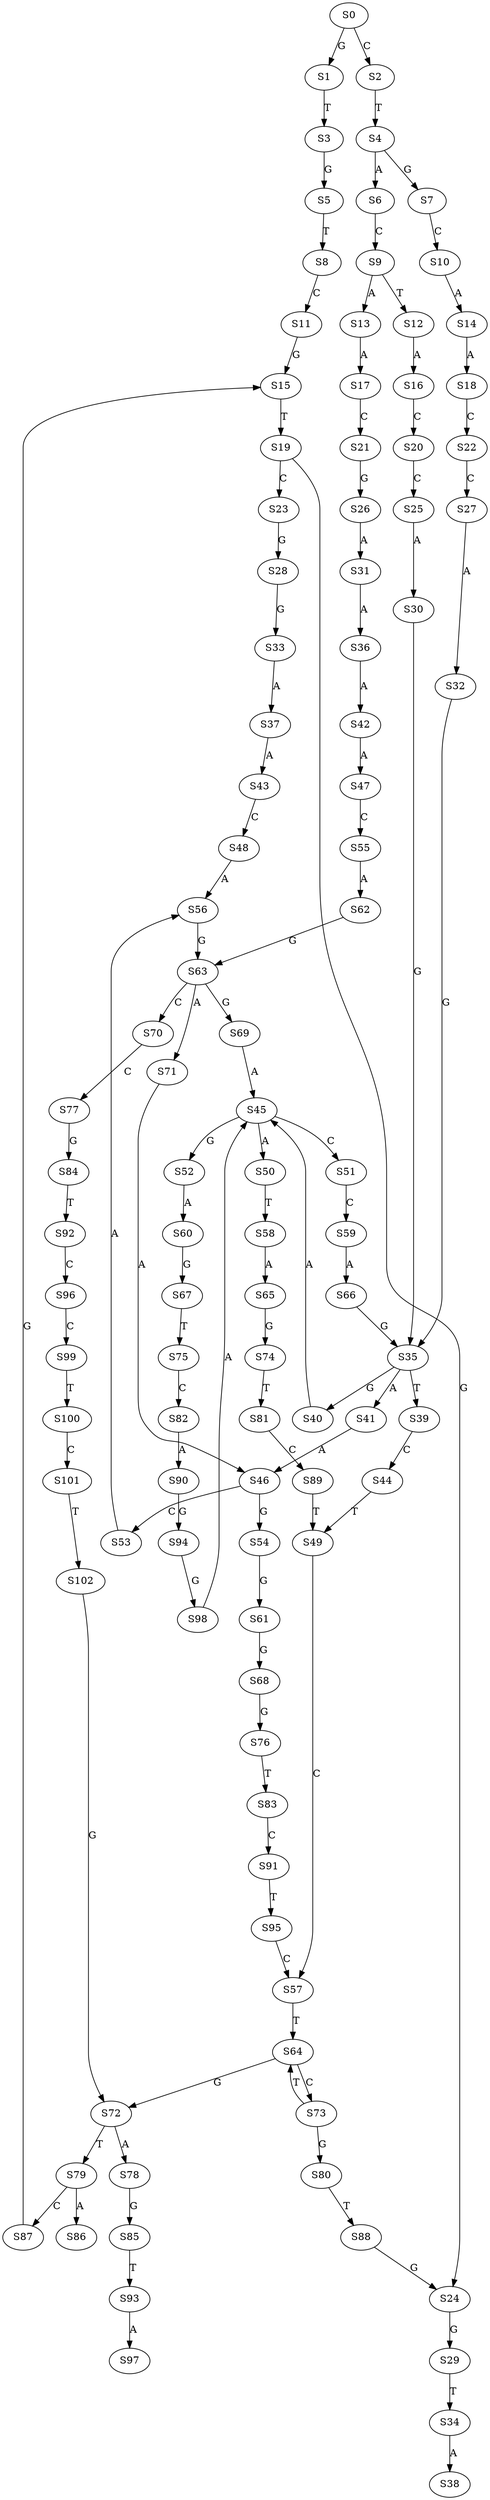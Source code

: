 strict digraph  {
	S0 -> S1 [ label = G ];
	S0 -> S2 [ label = C ];
	S1 -> S3 [ label = T ];
	S2 -> S4 [ label = T ];
	S3 -> S5 [ label = G ];
	S4 -> S6 [ label = A ];
	S4 -> S7 [ label = G ];
	S5 -> S8 [ label = T ];
	S6 -> S9 [ label = C ];
	S7 -> S10 [ label = C ];
	S8 -> S11 [ label = C ];
	S9 -> S12 [ label = T ];
	S9 -> S13 [ label = A ];
	S10 -> S14 [ label = A ];
	S11 -> S15 [ label = G ];
	S12 -> S16 [ label = A ];
	S13 -> S17 [ label = A ];
	S14 -> S18 [ label = A ];
	S15 -> S19 [ label = T ];
	S16 -> S20 [ label = C ];
	S17 -> S21 [ label = C ];
	S18 -> S22 [ label = C ];
	S19 -> S23 [ label = C ];
	S19 -> S24 [ label = G ];
	S20 -> S25 [ label = C ];
	S21 -> S26 [ label = G ];
	S22 -> S27 [ label = C ];
	S23 -> S28 [ label = G ];
	S24 -> S29 [ label = G ];
	S25 -> S30 [ label = A ];
	S26 -> S31 [ label = A ];
	S27 -> S32 [ label = A ];
	S28 -> S33 [ label = G ];
	S29 -> S34 [ label = T ];
	S30 -> S35 [ label = G ];
	S31 -> S36 [ label = A ];
	S32 -> S35 [ label = G ];
	S33 -> S37 [ label = A ];
	S34 -> S38 [ label = A ];
	S35 -> S39 [ label = T ];
	S35 -> S40 [ label = G ];
	S35 -> S41 [ label = A ];
	S36 -> S42 [ label = A ];
	S37 -> S43 [ label = A ];
	S39 -> S44 [ label = C ];
	S40 -> S45 [ label = A ];
	S41 -> S46 [ label = A ];
	S42 -> S47 [ label = A ];
	S43 -> S48 [ label = C ];
	S44 -> S49 [ label = T ];
	S45 -> S50 [ label = A ];
	S45 -> S51 [ label = C ];
	S45 -> S52 [ label = G ];
	S46 -> S53 [ label = C ];
	S46 -> S54 [ label = G ];
	S47 -> S55 [ label = C ];
	S48 -> S56 [ label = A ];
	S49 -> S57 [ label = C ];
	S50 -> S58 [ label = T ];
	S51 -> S59 [ label = C ];
	S52 -> S60 [ label = A ];
	S53 -> S56 [ label = A ];
	S54 -> S61 [ label = G ];
	S55 -> S62 [ label = A ];
	S56 -> S63 [ label = G ];
	S57 -> S64 [ label = T ];
	S58 -> S65 [ label = A ];
	S59 -> S66 [ label = A ];
	S60 -> S67 [ label = G ];
	S61 -> S68 [ label = G ];
	S62 -> S63 [ label = G ];
	S63 -> S69 [ label = G ];
	S63 -> S70 [ label = C ];
	S63 -> S71 [ label = A ];
	S64 -> S72 [ label = G ];
	S64 -> S73 [ label = C ];
	S65 -> S74 [ label = G ];
	S66 -> S35 [ label = G ];
	S67 -> S75 [ label = T ];
	S68 -> S76 [ label = G ];
	S69 -> S45 [ label = A ];
	S70 -> S77 [ label = C ];
	S71 -> S46 [ label = A ];
	S72 -> S78 [ label = A ];
	S72 -> S79 [ label = T ];
	S73 -> S64 [ label = T ];
	S73 -> S80 [ label = G ];
	S74 -> S81 [ label = T ];
	S75 -> S82 [ label = C ];
	S76 -> S83 [ label = T ];
	S77 -> S84 [ label = G ];
	S78 -> S85 [ label = G ];
	S79 -> S86 [ label = A ];
	S79 -> S87 [ label = C ];
	S80 -> S88 [ label = T ];
	S81 -> S89 [ label = C ];
	S82 -> S90 [ label = A ];
	S83 -> S91 [ label = C ];
	S84 -> S92 [ label = T ];
	S85 -> S93 [ label = T ];
	S87 -> S15 [ label = G ];
	S88 -> S24 [ label = G ];
	S89 -> S49 [ label = T ];
	S90 -> S94 [ label = G ];
	S91 -> S95 [ label = T ];
	S92 -> S96 [ label = C ];
	S93 -> S97 [ label = A ];
	S94 -> S98 [ label = G ];
	S95 -> S57 [ label = C ];
	S96 -> S99 [ label = C ];
	S98 -> S45 [ label = A ];
	S99 -> S100 [ label = T ];
	S100 -> S101 [ label = C ];
	S101 -> S102 [ label = T ];
	S102 -> S72 [ label = G ];
}
